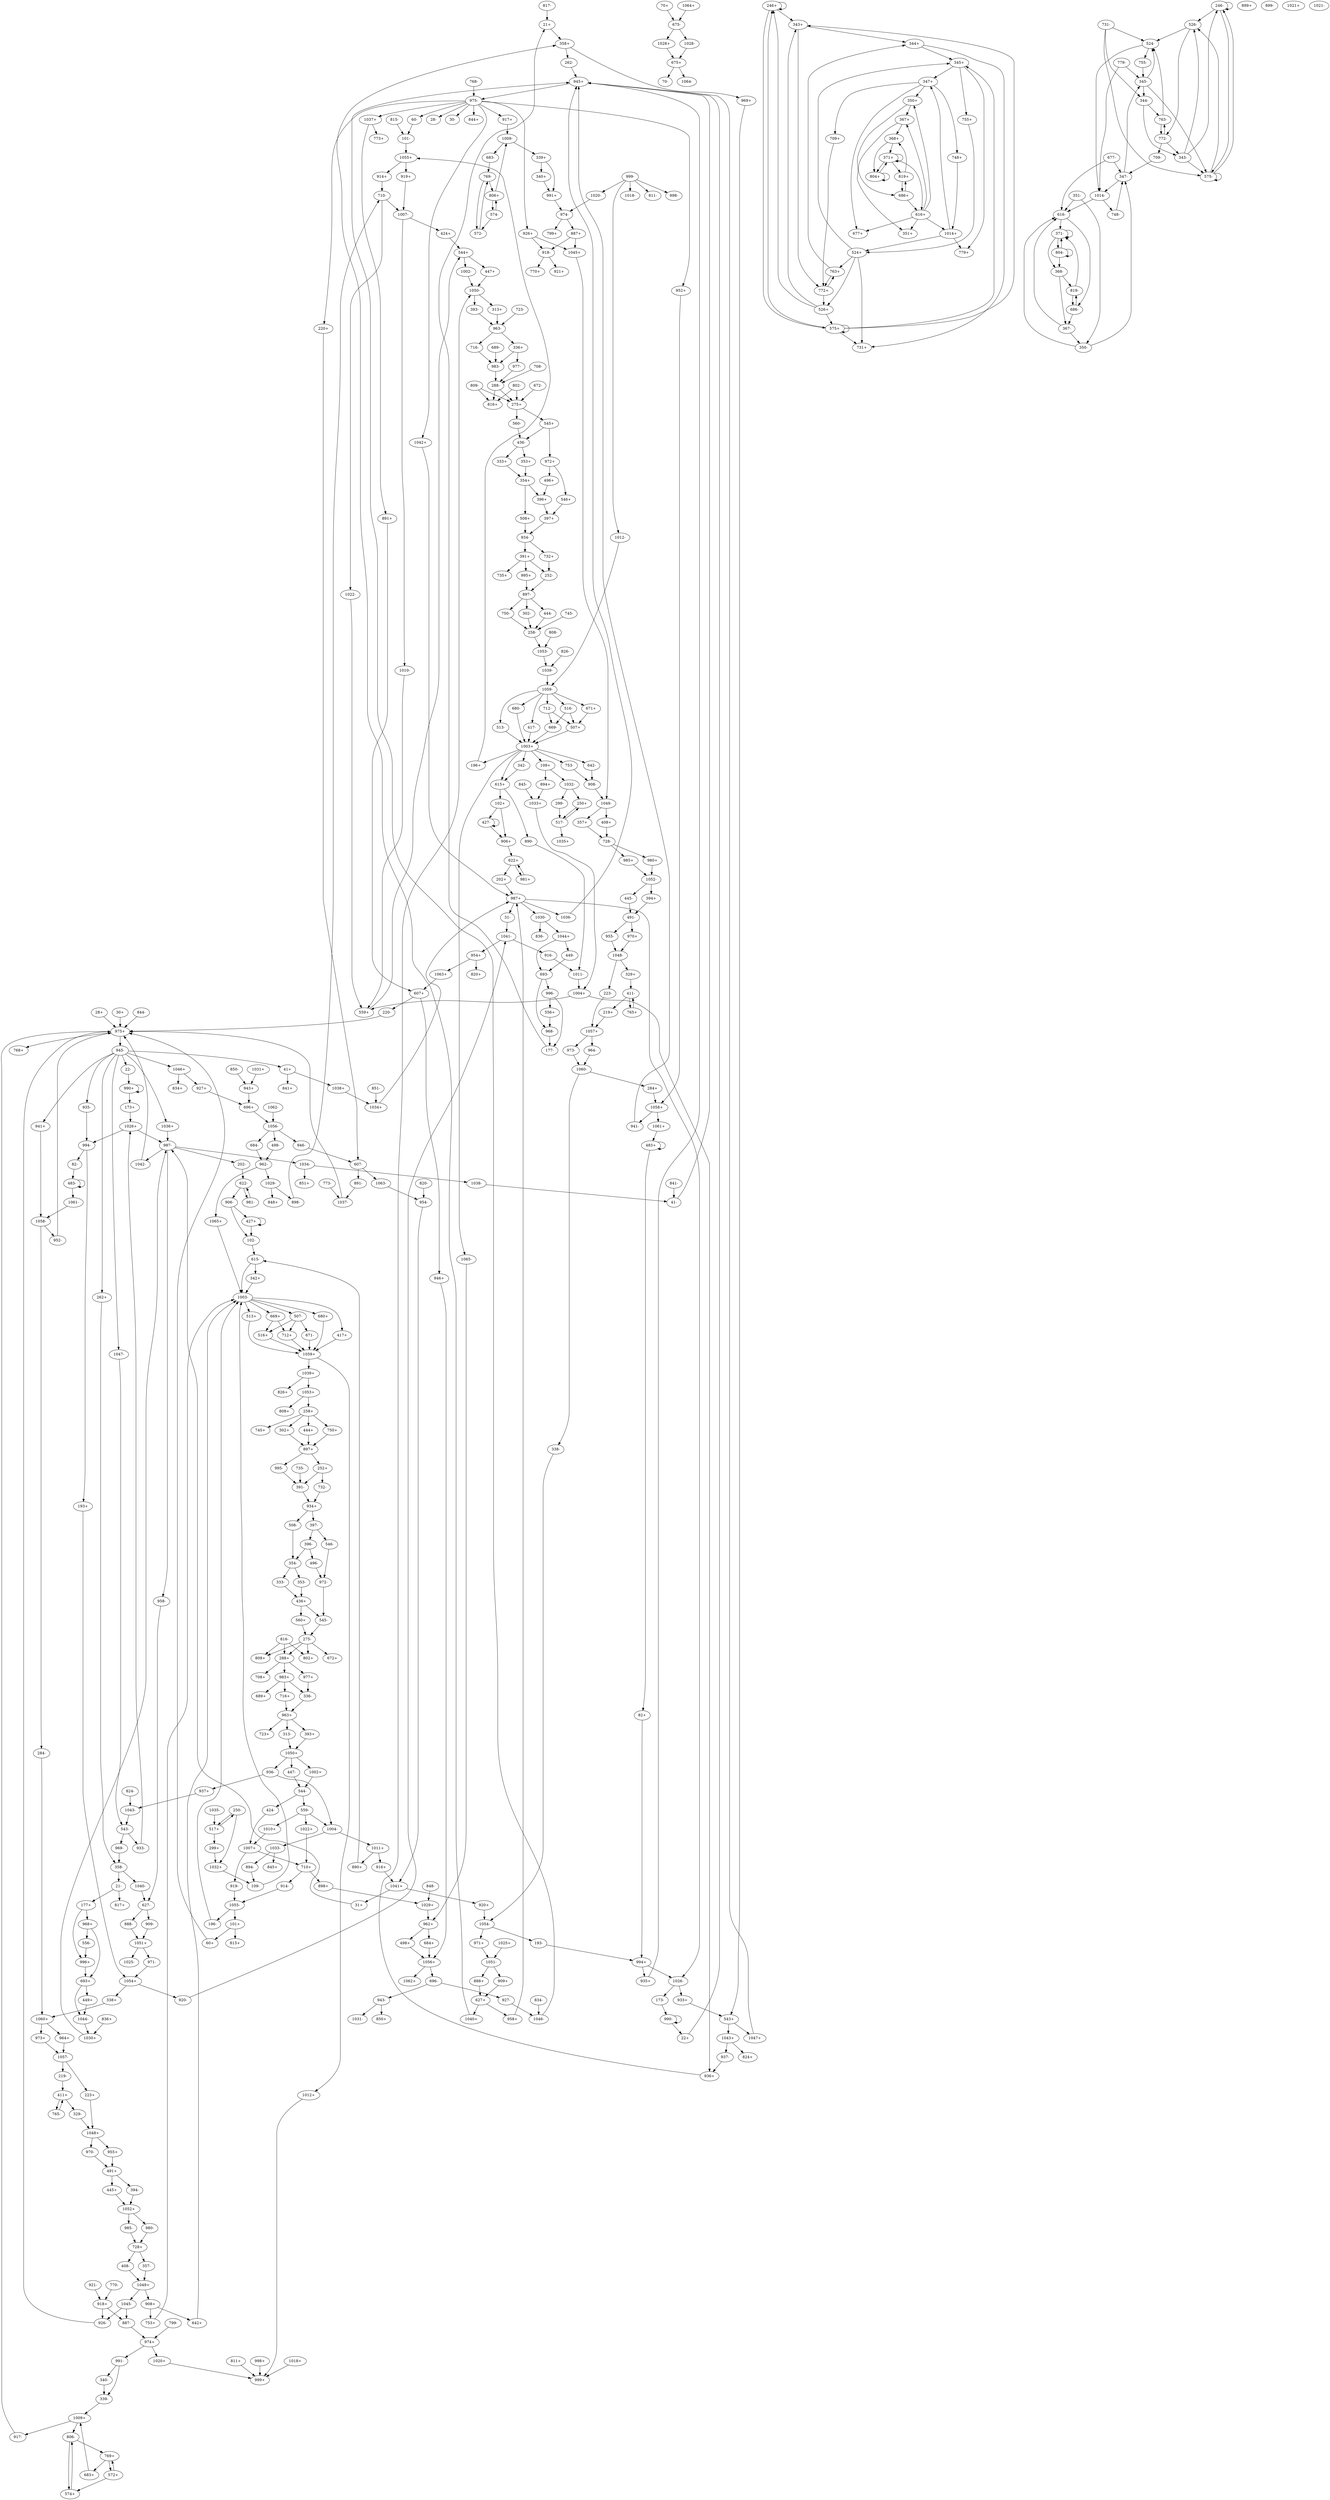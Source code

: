 digraph adj {
graph [k=96]
edge [d=-95]
"21+" [l=53007 C=1890434]
"21-" [l=53007 C=1890434]
"22+" [l=90139 C=2607704]
"22-" [l=90139 C=2607704]
"28+" [l=48884 C=1370904]
"28-" [l=48884 C=1370904]
"30+" [l=26106 C=725198]
"30-" [l=26106 C=725198]
"31+" [l=51885 C=1941957]
"31-" [l=51885 C=1941957]
"41+" [l=38166 C=1432157]
"41-" [l=38166 C=1432157]
"60+" [l=34471 C=1302211]
"60-" [l=34471 C=1302211]
"70+" [l=9150 C=265242]
"70-" [l=9150 C=265242]
"82+" [l=41532 C=1381633]
"82-" [l=41532 C=1381633]
"101+" [l=1276 C=47865]
"101-" [l=1276 C=47865]
"102+" [l=22200 C=797857]
"102-" [l=22200 C=797857]
"109+" [l=350 C=19165]
"109-" [l=350 C=19165]
"173+" [l=39254 C=1178332]
"173-" [l=39254 C=1178332]
"177+" [l=2477 C=88448]
"177-" [l=2477 C=88448]
"193+" [l=44864 C=1351665]
"193-" [l=44864 C=1351665]
"196+" [l=4302 C=156636]
"196-" [l=4302 C=156636]
"202+" [l=14202 C=515195]
"202-" [l=14202 C=515195]
"219+" [l=9313 C=336927]
"219-" [l=9313 C=336927]
"220+" [l=47118 C=1579878]
"220-" [l=47118 C=1579878]
"223+" [l=11473 C=367292]
"223-" [l=11473 C=367292]
"246+" [l=96 C=255]
"246-" [l=96 C=255]
"250+" [l=250 C=4123]
"250-" [l=250 C=4123]
"252+" [l=189 C=6437]
"252-" [l=189 C=6437]
"258+" [l=176 C=18499]
"258-" [l=176 C=18499]
"262+" [l=2547 C=73373]
"262-" [l=2547 C=73373]
"275+" [l=286 C=46417]
"275-" [l=286 C=46417]
"284+" [l=2644 C=95093]
"284-" [l=2644 C=95093]
"288+" [l=219 C=26354]
"288-" [l=219 C=26354]
"299+" [l=256 C=5231]
"299-" [l=256 C=5231]
"302+" [l=191 C=15404]
"302-" [l=191 C=15404]
"313+" [l=191 C=23078]
"313-" [l=191 C=23078]
"329+" [l=5063 C=164733]
"329-" [l=5063 C=164733]
"333+" [l=280 C=15746]
"333-" [l=280 C=15746]
"336+" [l=168 C=18447]
"336-" [l=168 C=18447]
"338+" [l=2241 C=72974]
"338-" [l=2241 C=72974]
"339+" [l=216 C=2535]
"339-" [l=216 C=2535]
"340+" [l=392 C=5524]
"340-" [l=392 C=5524]
"342+" [l=307 C=9457]
"342-" [l=307 C=9457]
"343+" [l=96 C=255]
"343-" [l=96 C=255]
"344+" [l=96 C=255]
"344-" [l=96 C=255]
"345+" [l=96 C=255]
"345-" [l=96 C=255]
"347+" [l=96 C=255]
"347-" [l=96 C=255]
"350+" [l=98 C=765]
"350-" [l=98 C=765]
"351+" [l=139 C=238]
"351-" [l=139 C=238]
"353+" [l=278 C=6239]
"353-" [l=278 C=6239]
"354+" [l=239 C=14249]
"354-" [l=239 C=14249]
"357+" [l=477 C=11357]
"357-" [l=477 C=11357]
"358+" [l=284 C=10398]
"358-" [l=284 C=10398]
"367+" [l=98 C=765]
"367-" [l=98 C=765]
"368+" [l=102 C=1697]
"368-" [l=102 C=1697]
"371+" [l=99 C=840]
"371-" [l=99 C=840]
"391+" [l=156 C=14797]
"391-" [l=156 C=14797]
"393+" [l=191 C=9307]
"393-" [l=191 C=9307]
"394+" [l=1997 C=56787]
"394-" [l=1997 C=56787]
"396+" [l=195 C=11540]
"396-" [l=195 C=11540]
"397+" [l=231 C=25288]
"397-" [l=231 C=25288]
"408+" [l=528 C=12678]
"408-" [l=528 C=12678]
"411+" [l=193 C=5979]
"411-" [l=193 C=5979]
"417+" [l=344 C=11052]
"417-" [l=344 C=11052]
"424+" [l=281 C=5423]
"424-" [l=281 C=5423]
"427+" [l=1881 C=69183]
"427-" [l=1881 C=69183]
"436+" [l=131 C=3670]
"436-" [l=131 C=3670]
"444+" [l=202 C=12619]
"444-" [l=202 C=12619]
"445+" [l=1106 C=33281]
"445-" [l=1106 C=33281]
"447+" [l=191 C=14976]
"447-" [l=191 C=14976]
"449+" [l=246 C=3969]
"449-" [l=246 C=3969]
"483+" [l=203 C=6124]
"483-" [l=203 C=6124]
"491+" [l=152 C=2571]
"491-" [l=152 C=2571]
"496+" [l=181 C=6582]
"496-" [l=181 C=6582]
"498+" [l=191 C=3633]
"498-" [l=191 C=3633]
"507+" [l=176 C=5880]
"507-" [l=176 C=5880]
"508+" [l=342 C=19893]
"508-" [l=342 C=19893]
"513+" [l=326 C=16359]
"513-" [l=326 C=16359]
"516+" [l=164 C=4140]
"516-" [l=164 C=4140]
"517+" [l=155 C=3597]
"517-" [l=155 C=3597]
"524+" [l=96 C=155]
"524-" [l=96 C=155]
"526+" [l=96 C=173]
"526-" [l=96 C=173]
"543+" [l=308 C=17439]
"543-" [l=308 C=17439]
"544+" [l=152 C=9434]
"544-" [l=152 C=9434]
"545+" [l=134 C=7956]
"545-" [l=134 C=7956]
"546+" [l=281 C=14872]
"546-" [l=281 C=14872]
"556+" [l=246 C=4919]
"556-" [l=246 C=4919]
"559+" [l=161 C=10417]
"559-" [l=161 C=10417]
"560+" [l=195 C=3450]
"560-" [l=195 C=3450]
"572+" [l=260 C=2690]
"572-" [l=260 C=2690]
"574+" [l=260 C=2097]
"574-" [l=260 C=2097]
"575+" [l=189 C=4005]
"575-" [l=189 C=4005]
"607+" [l=137 C=2319]
"607-" [l=137 C=2319]
"615+" [l=143 C=3873]
"615-" [l=143 C=3873]
"616+" [l=98 C=436]
"616-" [l=98 C=436]
"622+" [l=131 C=3286]
"622-" [l=131 C=3286]
"627+" [l=165 C=3054]
"627-" [l=165 C=3054]
"642+" [l=191 C=3356]
"642-" [l=191 C=3356]
"669+" [l=176 C=667]
"669-" [l=176 C=667]
"671+" [l=190 C=4564]
"671-" [l=190 C=4564]
"672+" [l=117 C=88]
"672-" [l=117 C=88]
"675+" [l=146 C=3514]
"675-" [l=146 C=3514]
"677+" [l=134 C=252]
"677-" [l=134 C=252]
"680+" [l=246 C=5458]
"680-" [l=246 C=5458]
"683+" [l=189 C=1444]
"683-" [l=189 C=1444]
"684+" [l=191 C=2925]
"684-" [l=191 C=2925]
"686+" [l=175 C=304]
"686-" [l=175 C=304]
"689+" [l=125 C=143]
"689-" [l=125 C=143]
"693+" [l=98 C=110]
"693-" [l=98 C=110]
"696+" [l=212 C=8327]
"696-" [l=212 C=8327]
"708+" [l=133 C=98]
"708-" [l=133 C=98]
"709+" [l=162 C=370]
"709-" [l=162 C=370]
"710+" [l=97 C=111]
"710-" [l=97 C=111]
"712+" [l=176 C=3706]
"712-" [l=176 C=3706]
"716+" [l=191 C=545]
"716-" [l=191 C=545]
"723+" [l=124 C=74]
"723-" [l=124 C=74]
"728+" [l=132 C=2029]
"728-" [l=132 C=2029]
"731+" [l=142 C=3016]
"731-" [l=142 C=3016]
"732+" [l=303 C=5979]
"732-" [l=303 C=5979]
"735+" [l=102 C=15]
"735-" [l=102 C=15]
"745+" [l=128 C=102]
"745-" [l=128 C=102]
"748+" [l=182 C=390]
"748-" [l=182 C=390]
"750+" [l=191 C=288]
"750-" [l=191 C=288]
"753+" [l=191 C=365]
"753-" [l=191 C=365]
"755+" [l=188 C=576]
"755-" [l=188 C=576]
"763+" [l=96 C=3]
"763-" [l=96 C=3]
"765+" [l=183 C=1663]
"765-" [l=183 C=1663]
"768+" [l=114 C=51]
"768-" [l=114 C=51]
"769+" [l=103 C=252]
"769-" [l=103 C=252]
"770+" [l=157 C=173]
"770-" [l=157 C=173]
"772+" [l=150 C=173]
"772-" [l=150 C=173]
"773+" [l=187 C=440]
"773-" [l=187 C=440]
"779+" [l=155 C=340]
"779-" [l=155 C=340]
"799+" [l=110 C=34]
"799-" [l=110 C=34]
"802+" [l=128 C=103]
"802-" [l=128 C=103]
"804+" [l=113 C=40]
"804-" [l=113 C=40]
"806+" [l=104 C=248]
"806-" [l=104 C=248]
"808+" [l=120 C=90]
"808-" [l=120 C=90]
"809+" [l=119 C=78]
"809-" [l=119 C=78]
"811+" [l=111 C=364]
"811-" [l=111 C=364]
"815+" [l=122 C=64]
"815-" [l=122 C=64]
"816+" [l=106 C=34]
"816-" [l=106 C=34]
"817+" [l=123 C=70]
"817-" [l=123 C=70]
"819+" [l=111 C=38]
"819-" [l=111 C=38]
"820+" [l=103 C=18]
"820-" [l=103 C=18]
"824+" [l=140 C=119]
"824-" [l=140 C=119]
"826+" [l=118 C=57]
"826-" [l=118 C=57]
"834+" [l=131 C=142]
"834-" [l=131 C=142]
"836+" [l=163 C=248]
"836-" [l=163 C=248]
"841+" [l=155 C=409]
"841-" [l=155 C=409]
"844+" [l=117 C=53]
"844-" [l=117 C=53]
"845+" [l=126 C=65]
"845-" [l=126 C=65]
"848+" [l=196 C=376]
"848-" [l=196 C=376]
"850+" [l=147 C=178]
"850-" [l=147 C=178]
"851+" [l=128 C=135]
"851-" [l=128 C=135]
"887+" [l=209376 C=5742170]
"887-" [l=209376 C=5742170]
"888+" [l=21865 C=678735]
"888-" [l=21865 C=678735]
"890+" [l=90544 C=3370799]
"890-" [l=90544 C=3370799]
"891+" [l=20063 C=649116]
"891-" [l=20063 C=649116]
"894+" [l=105784 C=3978132]
"894-" [l=105784 C=3978132]
"897+" [l=523 C=106873]
"897-" [l=523 C=106873]
"898+" [l=75740 C=2709329]
"898-" [l=75740 C=2709329]
"899+" [l=120053 C=3344930]
"899-" [l=120053 C=3344930]
"906+" [l=17453 C=653815]
"906-" [l=17453 C=653815]
"908+" [l=21184 C=735067]
"908-" [l=21184 C=735067]
"909+" [l=3227 C=102880]
"909-" [l=3227 C=102880]
"914+" [l=32781 C=1227352]
"914-" [l=32781 C=1227352]
"916+" [l=81373 C=3058103]
"916-" [l=81373 C=3058103]
"917+" [l=61723 C=1713480]
"917-" [l=61723 C=1713480]
"918+" [l=36009 C=960657]
"918-" [l=36009 C=960657]
"919+" [l=26188 C=999214]
"919-" [l=26188 C=999214]
"920+" [l=4215 C=127437]
"920-" [l=4215 C=127437]
"921+" [l=54482 C=1458802]
"921-" [l=54482 C=1458802]
"926+" [l=22845 C=676824]
"926-" [l=22845 C=676824]
"927+" [l=31616 C=1201541]
"927-" [l=31616 C=1201541]
"933+" [l=58615 C=2340307]
"933-" [l=58615 C=2340307]
"934+" [l=426 C=81643]
"934-" [l=426 C=81643]
"935+" [l=9439 C=314995]
"935-" [l=9439 C=314995]
"936+" [l=333 C=15900]
"936-" [l=333 C=15900]
"937+" [l=29707 C=1011045]
"937-" [l=29707 C=1011045]
"941+" [l=22324 C=645723]
"941-" [l=22324 C=645723]
"943+" [l=50197 C=1887848]
"943-" [l=50197 C=1887848]
"945+" [l=356 C=63150]
"945-" [l=356 C=63150]
"946+" [l=11537 C=363442]
"946-" [l=11537 C=363442]
"952+" [l=82230 C=2392414]
"952-" [l=82230 C=2392414]
"954+" [l=51601 C=1632412]
"954-" [l=51601 C=1632412]
"955+" [l=4786 C=170612]
"955-" [l=4786 C=170612]
"958+" [l=48657 C=1526556]
"958-" [l=48657 C=1526556]
"962+" [l=883 C=62946]
"962-" [l=883 C=62946]
"963+" [l=471 C=93290]
"963-" [l=471 C=93290]
"964+" [l=7657 C=247441]
"964-" [l=7657 C=247441]
"968+" [l=218 C=4437]
"968-" [l=218 C=4437]
"969+" [l=3053 C=101752]
"969-" [l=3053 C=101752]
"970+" [l=4863 C=145925]
"970-" [l=4863 C=145925]
"971+" [l=2973 C=93593]
"971-" [l=2973 C=93593]
"972+" [l=287 C=29551]
"972-" [l=287 C=29551]
"973+" [l=6282 C=233328]
"973-" [l=6282 C=233328]
"974+" [l=66736 C=1841448]
"974-" [l=66736 C=1841448]
"975+" [l=389 C=70652]
"975-" [l=389 C=70652]
"977+" [l=325 C=11529]
"977-" [l=325 C=11529]
"980+" [l=1277 C=37469]
"980-" [l=1277 C=37469]
"981+" [l=1264 C=46308]
"981-" [l=1264 C=46308]
"983+" [l=273 C=40595]
"983-" [l=273 C=40595]
"985+" [l=1374 C=45594]
"985-" [l=1374 C=45594]
"987+" [l=177 C=11391]
"987-" [l=177 C=11391]
"990+" [l=436 C=19689]
"990-" [l=436 C=19689]
"991+" [l=2421 C=68383]
"991-" [l=2421 C=68383]
"994+" [l=173 C=7638]
"994-" [l=173 C=7638]
"995+" [l=192 C=19619]
"995-" [l=192 C=19619]
"996+" [l=214 C=4093]
"996-" [l=214 C=4093]
"998+" [l=152 C=762]
"998-" [l=152 C=762]
"999+" [l=125 C=7164]
"999-" [l=125 C=7164]
"1002+" [l=191 C=5213]
"1002-" [l=191 C=5213]
"1003+" [l=131 C=8342]
"1003-" [l=131 C=8342]
"1004+" [l=157 C=6165]
"1004-" [l=157 C=6165]
"1007+" [l=131 C=3962]
"1007-" [l=131 C=3962]
"1009+" [l=140 C=2260]
"1009-" [l=140 C=2260]
"1010+" [l=217 C=4814]
"1010-" [l=217 C=4814]
"1011+" [l=206 C=4867]
"1011-" [l=206 C=4867]
"1012+" [l=188 C=676]
"1012-" [l=188 C=676]
"1014+" [l=98 C=430]
"1014-" [l=98 C=430]
"1018+" [l=113 C=800]
"1018-" [l=113 C=800]
"1020+" [l=189 C=821]
"1020-" [l=189 C=821]
"1021+" [l=126 C=7242]
"1021-" [l=126 C=7242]
"1022+" [l=212 C=6625]
"1022-" [l=212 C=6625]
"1025+" [l=16766 C=514697]
"1025-" [l=16766 C=514697]
"1026+" [l=113 C=2491]
"1026-" [l=113 C=2491]
"1028+" [l=1941 C=59041]
"1028-" [l=1941 C=59041]
"1029+" [l=146791 C=5354006]
"1029-" [l=146791 C=5354006]
"1030+" [l=268273 C=9739814]
"1030-" [l=268273 C=9739814]
"1031+" [l=101714 C=3778558]
"1031-" [l=101714 C=3778558]
"1032+" [l=192717 C=7190025]
"1032-" [l=192717 C=7190025]
"1033+" [l=43734 C=1633226]
"1033-" [l=43734 C=1633226]
"1034+" [l=61726 C=2337519]
"1034-" [l=61726 C=2337519]
"1035+" [l=172481 C=6435395]
"1035-" [l=172481 C=6435395]
"1036+" [l=75544 C=2379474]
"1036-" [l=75544 C=2379474]
"1037+" [l=126511 C=4169438]
"1037-" [l=126511 C=4169438]
"1038+" [l=225065 C=8476738]
"1038-" [l=225065 C=8476738]
"1039+" [l=810 C=176459]
"1039-" [l=810 C=176459]
"1040+" [l=37348 C=1111486]
"1040-" [l=37348 C=1111486]
"1041+" [l=6142 C=420109]
"1041-" [l=6142 C=420109]
"1042+" [l=147541 C=5443491]
"1042-" [l=147541 C=5443491]
"1043+" [l=46234 C=1606563]
"1043-" [l=46234 C=1606563]
"1044+" [l=75517 C=2719051]
"1044-" [l=75517 C=2719051]
"1045+" [l=51540 C=1563946]
"1045-" [l=51540 C=1563946]
"1046+" [l=22798 C=835553]
"1046-" [l=22798 C=835553]
"1047+" [l=303326 C=10360232]
"1047-" [l=303326 C=10360232]
"1048+" [l=1649 C=83701]
"1048-" [l=1649 C=83701]
"1049+" [l=4635 C=265234]
"1049-" [l=4635 C=265234]
"1050+" [l=366 C=65473]
"1050-" [l=366 C=65473]
"1051+" [l=635 C=28932]
"1051-" [l=635 C=28932]
"1052+" [l=2563 C=146500]
"1052-" [l=2563 C=146500]
"1053+" [l=603 C=122781]
"1053-" [l=603 C=122781]
"1054+" [l=485 C=21384]
"1054-" [l=485 C=21384]
"1055+" [l=1163 C=59826]
"1055-" [l=1163 C=59826]
"1056+" [l=2039 C=196555]
"1056-" [l=2039 C=196555]
"1057+" [l=814 C=43363]
"1057-" [l=814 C=43363]
"1058+" [l=343 C=11938]
"1058-" [l=343 C=11938]
"1059+" [l=386 C=69312]
"1059-" [l=386 C=69312]
"1060+" [l=2241 C=131726]
"1060-" [l=2241 C=131726]
"1061+" [l=101739 C=3414872]
"1061-" [l=101739 C=3414872]
"1062+" [l=73833 C=2393604]
"1062-" [l=73833 C=2393604]
"1063+" [l=127172 C=4171616]
"1063-" [l=127172 C=4171616]
"1064+" [l=191761 C=5885626]
"1064-" [l=191761 C=5885626]
"1065+" [l=45253 C=1724496]
"1065-" [l=45253 C=1724496]
"21+" -> "358+"
"21-" -> "177+"
"21-" -> "817+"
"22+" -> "945+" [d=-92]
"22-" -> "990+"
"28+" -> "975+" [d=-30]
"30+" -> "975+" [d=-30]
"31+" -> "987-" [d=-76]
"31-" -> "1041-"
"41+" -> "841+"
"41+" -> "1038+"
"41-" -> "945+" [d=-91]
"60+" -> "975+" [d=-31]
"60-" -> "101-"
"70+" -> "675-"
"82+" -> "994+"
"82-" -> "483-"
"101+" -> "60+"
"101+" -> "815+"
"101-" -> "1055+"
"102+" -> "427-"
"102+" -> "906+"
"102-" -> "615-"
"109+" -> "894+"
"109+" -> "1032-"
"109-" -> "1003-" [d=-89]
"173+" -> "1026+"
"173-" -> "990-"
"177+" -> "968+"
"177+" -> "996+" [d=-91]
"177-" -> "21+"
"193+" -> "1054+"
"193-" -> "994+"
"196+" -> "1055+"
"196-" -> "1003-" [d=-87]
"202+" -> "987+" [d=-93]
"202-" -> "622-"
"219+" -> "1057+"
"219-" -> "411+"
"220+" -> "607-"
"220-" -> "975+" [d=-30]
"223+" -> "1048+"
"223-" -> "1057+"
"246+" -> "246+"
"246+" -> "343+"
"246+" -> "575+"
"246-" -> "246-"
"246-" -> "526-"
"246-" -> "575-" [d=-93]
"250+" -> "517-"
"250-" -> "517+" [d=-78]
"250-" -> "1032+" [d=-89]
"252+" -> "732-"
"252+" -> "391-" [d=-49]
"252-" -> "897-"
"258+" -> "745+"
"258+" -> "444+" [d=-36]
"258+" -> "302+" [d=-18]
"258+" -> "750+" [d=-18]
"258-" -> "1053-"
"262+" -> "358-"
"262-" -> "945+" [d=-91]
"275+" -> "545+"
"275+" -> "560-"
"275-" -> "672+"
"275-" -> "288+" [d=-93]
"275-" -> "802+" [d=-93]
"275-" -> "809+" [d=-93]
"284+" -> "1058+"
"284-" -> "1060+"
"288+" -> "977+"
"288+" -> "708+" [d=-66]
"288+" -> "983+" [d=-66]
"288-" -> "816+"
"288-" -> "275+" [d=-93]
"299+" -> "1032+"
"299-" -> "517-"
"302+" -> "897+" [d=-18]
"302-" -> "258-" [d=-18]
"313+" -> "963-" [d=-94]
"313-" -> "1050+"
"329+" -> "411-"
"329-" -> "1048+"
"333+" -> "354+"
"333-" -> "436+"
"336+" -> "977-"
"336+" -> "983-" [d=-72]
"336-" -> "963+"
"338+" -> "1060+"
"338-" -> "1054-"
"339+" -> "340+"
"339+" -> "991+" [d=-87]
"339-" -> "1009+"
"340+" -> "991+"
"340-" -> "339-"
"342+" -> "1003-" [d=-93]
"342-" -> "615+"
"343+" -> "344+"
"343+" -> "772+" [d=-55]
"343-" -> "246-"
"343-" -> "526-"
"343-" -> "575-" [d=-93]
"344+" -> "345+"
"344+" -> "731+"
"344-" -> "343-"
"344-" -> "763-"
"345+" -> "755+"
"345+" -> "347+" [d=-92]
"345+" -> "779+" [d=-92]
"345-" -> "344-"
"345-" -> "575-" [d=-93]
"345-" -> "524-" [d=-93]
"347+" -> "709+"
"347+" -> "748+" [d=-93]
"347+" -> "350+" [d=-92]
"347+" -> "677+" [d=-92]
"347-" -> "345-" [d=-92]
"347-" -> "1014-" [d=-89]
"350+" -> "351+"
"350+" -> "367+"
"350-" -> "347-" [d=-92]
"350-" -> "616-" [d=-82]
"351-" -> "350-"
"351-" -> "616-" [d=-82]
"353+" -> "354+"
"353-" -> "436+"
"354+" -> "508+"
"354+" -> "396+" [d=-82]
"354-" -> "333-"
"354-" -> "353-"
"357+" -> "728-"
"357-" -> "1049+"
"358+" -> "262-"
"358+" -> "969+"
"358-" -> "21-"
"358-" -> "1040-"
"367+" -> "368+"
"367+" -> "686+"
"367-" -> "350-"
"367-" -> "616-" [d=-82]
"368+" -> "371+" [d=-91]
"368+" -> "804+" [d=-17]
"368-" -> "367-"
"368-" -> "819-"
"371+" -> "804+" [d=-17]
"371+" -> "371+" [d=-30]
"371+" -> "616+" [d=-46]
"371+" -> "819+" [d=-46]
"371-" -> "368-" [d=-91]
"371-" -> "804-" [d=-91]
"371-" -> "371-" [d=-30]
"391+" -> "735+"
"391+" -> "995+" [d=-52]
"391+" -> "252-" [d=-49]
"391-" -> "934+"
"393+" -> "1050+"
"393-" -> "963-" [d=-94]
"394+" -> "491-"
"394-" -> "1052+"
"396+" -> "397+"
"396-" -> "496-"
"396-" -> "354-" [d=-82]
"397+" -> "934-"
"397-" -> "396-"
"397-" -> "546-"
"408+" -> "728-"
"408-" -> "1049+"
"411+" -> "329-"
"411+" -> "765-"
"411-" -> "219+"
"411-" -> "765+"
"417+" -> "1059+" [d=-93]
"417-" -> "1003+" [d=-87]
"424+" -> "544+"
"424-" -> "1007+"
"427+" -> "102-"
"427+" -> "427+"
"427-" -> "427-"
"427-" -> "906+"
"436+" -> "560+"
"436+" -> "545-" [d=-34]
"436-" -> "333+"
"436-" -> "353+"
"444+" -> "897+"
"444-" -> "258-" [d=-36]
"445+" -> "1052+"
"445-" -> "491-"
"447+" -> "1050-" [d=-76]
"447-" -> "544-"
"449+" -> "1044-"
"449-" -> "693-"
"483+" -> "82+"
"483+" -> "483+" [d=-14]
"483-" -> "483-" [d=-14]
"483-" -> "1061-"
"491+" -> "394-"
"491+" -> "445+"
"491-" -> "955-"
"491-" -> "970+"
"496+" -> "396+"
"496-" -> "972-"
"498+" -> "1056+" [d=-91]
"498-" -> "962-"
"507+" -> "1003+" [d=-21]
"507-" -> "516+" [d=-80]
"507-" -> "671-" [d=-87]
"507-" -> "712+" [d=-80]
"508+" -> "934-"
"508-" -> "354-"
"513+" -> "1059+" [d=-75]
"513-" -> "1003+" [d=-87]
"516+" -> "1059+" [d=-75]
"516-" -> "507+" [d=-80]
"516-" -> "669-" [d=-80]
"517+" -> "250-"
"517+" -> "299+"
"517-" -> "250+" [d=-78]
"517-" -> "1035+"
"524+" -> "526+" [d=-94]
"524+" -> "763+" [d=-94]
"524+" -> "345+" [d=-93]
"524+" -> "731+" [d=-93]
"524-" -> "755-"
"524-" -> "1014-" [d=-92]
"526+" -> "246+"
"526+" -> "343+"
"526+" -> "575+"
"526-" -> "772-"
"526-" -> "524-" [d=-94]
"543+" -> "1043+"
"543+" -> "1047+"
"543-" -> "933-"
"543-" -> "969-"
"544+" -> "447+"
"544+" -> "1002-"
"544-" -> "424-"
"544-" -> "559-"
"545+" -> "972+"
"545+" -> "436-" [d=-34]
"545-" -> "275-"
"546+" -> "397+"
"546-" -> "972-"
"556+" -> "968-"
"556-" -> "996+"
"559+" -> "544+"
"559-" -> "1010+"
"559-" -> "1004-" [d=-57]
"559-" -> "1022+" [d=-57]
"560+" -> "275-"
"560-" -> "436-"
"572+" -> "574+" [d=-94]
"572+" -> "769+" [d=-94]
"572-" -> "769-"
"574+" -> "806-"
"574-" -> "572-" [d=-94]
"574-" -> "806+" [d=-94]
"575+" -> "345+" [d=-93]
"575+" -> "731+" [d=-93]
"575+" -> "246+" [d=-93]
"575+" -> "343+" [d=-93]
"575+" -> "575+" [d=-93]
"575-" -> "246-"
"575-" -> "526-"
"575-" -> "575-" [d=-93]
"607+" -> "220-"
"607+" -> "946+"
"607-" -> "891-"
"607-" -> "1063-"
"615+" -> "102+"
"615+" -> "890-"
"615-" -> "342+"
"615-" -> "1003-" [d=-18]
"616+" -> "1014+" [d=-91]
"616+" -> "350+" [d=-82]
"616+" -> "677+" [d=-82]
"616+" -> "351+" [d=-82]
"616+" -> "367+" [d=-82]
"616-" -> "686-"
"616-" -> "371-" [d=-46]
"622+" -> "202+"
"622+" -> "981+"
"622-" -> "906-"
"622-" -> "981-"
"627+" -> "958+"
"627+" -> "1040+"
"627-" -> "888-"
"627-" -> "909-"
"642+" -> "1003-" [d=-81]
"642-" -> "908-"
"669+" -> "712+" [d=-80]
"669+" -> "516+" [d=-80]
"669-" -> "1003+" [d=-21]
"671+" -> "507+" [d=-87]
"671-" -> "1059+" [d=-93]
"672-" -> "275+"
"675+" -> "70-"
"675+" -> "1064-"
"675-" -> "1028+"
"675-" -> "1028-"
"677-" -> "347-" [d=-92]
"677-" -> "616-" [d=-82]
"680+" -> "1059+" [d=-93]
"680-" -> "1003+" [d=-92]
"683+" -> "1009+"
"683-" -> "769-"
"684+" -> "1056+" [d=-91]
"684-" -> "962-"
"686+" -> "616+"
"686+" -> "819+"
"686-" -> "367-"
"686-" -> "819-"
"689-" -> "983-" [d=-82]
"693+" -> "449+"
"693+" -> "1044-" [d=-83]
"693-" -> "968-"
"693-" -> "996-"
"696+" -> "1056-"
"696-" -> "927-"
"696-" -> "943-"
"708-" -> "288-" [d=-66]
"709+" -> "772+" [d=-54]
"709-" -> "347-"
"710+" -> "898+"
"710+" -> "914-"
"710-" -> "1007-"
"710-" -> "1022-"
"712+" -> "1059+" [d=-84]
"712-" -> "669-" [d=-80]
"712-" -> "507+" [d=-80]
"716+" -> "963+"
"716-" -> "983-"
"723-" -> "963-"
"728+" -> "357-"
"728+" -> "408-"
"728-" -> "980+"
"728-" -> "985+"
"731-" -> "344-"
"731-" -> "575-" [d=-93]
"731-" -> "524-" [d=-93]
"732+" -> "252-"
"732-" -> "934+"
"735-" -> "391-"
"745-" -> "258-"
"748+" -> "1014+"
"748-" -> "347-" [d=-93]
"750+" -> "897+" [d=-18]
"750-" -> "258-" [d=-18]
"753+" -> "1003-" [d=-81]
"753-" -> "908-"
"755+" -> "524+"
"755-" -> "345-"
"763+" -> "344+"
"763+" -> "772+" [d=-55]
"763-" -> "772-"
"763-" -> "524-" [d=-94]
"765+" -> "411-"
"765-" -> "411+"
"768-" -> "975-"
"769+" -> "572+"
"769+" -> "683+"
"769-" -> "572-" [d=-94]
"769-" -> "806+" [d=-94]
"770-" -> "918+"
"772+" -> "526+"
"772+" -> "763+"
"772-" -> "709-" [d=-54]
"772-" -> "343-" [d=-55]
"772-" -> "763-" [d=-55]
"773-" -> "1037-"
"779-" -> "345-" [d=-92]
"779-" -> "1014-" [d=-89]
"799-" -> "974+"
"802-" -> "816+"
"802-" -> "275+" [d=-93]
"804+" -> "371+" [d=-91]
"804+" -> "804+" [d=-17]
"804-" -> "371-" [d=-17]
"804-" -> "368-" [d=-17]
"804-" -> "804-" [d=-17]
"806+" -> "574-"
"806+" -> "1009-" [d=-78]
"806-" -> "769+" [d=-94]
"806-" -> "574+" [d=-94]
"808-" -> "1053-"
"809-" -> "816+"
"809-" -> "275+" [d=-93]
"811+" -> "999+" [d=-93]
"815-" -> "101-"
"816-" -> "288+"
"816-" -> "802+"
"816-" -> "809+"
"817-" -> "21+"
"819+" -> "368+"
"819+" -> "686+"
"819-" -> "686-"
"819-" -> "371-" [d=-46]
"820-" -> "954-"
"824-" -> "1043-"
"826-" -> "1039-"
"834-" -> "1046-"
"836+" -> "1030+"
"841-" -> "41-"
"844-" -> "975+"
"845-" -> "1033+"
"848-" -> "1029+"
"850-" -> "943+"
"851-" -> "1034+"
"887+" -> "918-"
"887+" -> "1045+"
"887-" -> "974+"
"888+" -> "627+"
"888-" -> "1051+"
"890+" -> "615-"
"890-" -> "1011-"
"891+" -> "607+"
"891-" -> "1037-"
"894+" -> "1033+"
"894-" -> "109-"
"897+" -> "252+"
"897+" -> "995-"
"897-" -> "444-"
"897-" -> "302-" [d=-18]
"897-" -> "750-" [d=-18]
"898+" -> "1029+"
"898-" -> "710-"
"906+" -> "622+"
"906-" -> "102-"
"906-" -> "427+"
"908+" -> "642+"
"908+" -> "753+"
"908-" -> "1049-"
"909+" -> "627+"
"909-" -> "1051+"
"914+" -> "710-"
"914-" -> "1055-"
"916+" -> "1041+"
"916-" -> "1011-"
"917+" -> "1009-"
"917-" -> "975+" [d=-30]
"918+" -> "887-"
"918+" -> "926-"
"918-" -> "770+"
"918-" -> "921+"
"919+" -> "1007-"
"919-" -> "1055-"
"920+" -> "1054-"
"920-" -> "1041-"
"921-" -> "918+"
"926+" -> "918-"
"926+" -> "1045+"
"926-" -> "975+" [d=-30]
"927+" -> "696+"
"927-" -> "1046-"
"933+" -> "543+"
"933-" -> "1026+"
"934+" -> "397-"
"934+" -> "508-"
"934-" -> "391+"
"934-" -> "732+"
"935+" -> "945+" [d=-91]
"935-" -> "994-"
"936+" -> "1050-"
"936-" -> "937+"
"936-" -> "1004-" [d=-57]
"937+" -> "1043-"
"937-" -> "936+"
"941+" -> "1058-"
"941-" -> "945+" [d=-89]
"943+" -> "696+"
"943-" -> "850+"
"943-" -> "1031-"
"945+" -> "975-"
"945-" -> "22-" [d=-92]
"945-" -> "41+" [d=-91]
"945-" -> "262+" [d=-91]
"945-" -> "935-" [d=-91]
"945-" -> "941+" [d=-89]
"945-" -> "1036+" [d=-89]
"945-" -> "1046+"
"945-" -> "1047-" [d=-91]
"946+" -> "1056+"
"946-" -> "607-"
"952+" -> "1058+"
"952-" -> "975+" [d=-30]
"954+" -> "820+"
"954+" -> "1063+"
"954-" -> "1041+"
"955+" -> "491+"
"955-" -> "1048-"
"958+" -> "987+" [d=-85]
"958-" -> "627-"
"962+" -> "498+"
"962+" -> "684+"
"962-" -> "1029-"
"962-" -> "1065+"
"963+" -> "723+"
"963+" -> "313-" [d=-94]
"963+" -> "393+" [d=-94]
"963-" -> "336+"
"963-" -> "716-"
"964+" -> "1057-"
"964-" -> "1060-"
"968+" -> "556-"
"968+" -> "693+"
"968-" -> "177-"
"969+" -> "543+"
"969-" -> "358-"
"970+" -> "1048-"
"970-" -> "491+"
"971+" -> "1051-"
"971-" -> "1054+"
"972+" -> "496+"
"972+" -> "546+"
"972-" -> "545-"
"973+" -> "1057-"
"973-" -> "1060-"
"974+" -> "991-"
"974+" -> "1020+"
"974-" -> "799+"
"974-" -> "887+"
"975+" -> "768+"
"975+" -> "945-"
"975-" -> "844+"
"975-" -> "220+" [d=-30]
"975-" -> "926+" [d=-30]
"975-" -> "60-" [d=-31]
"975-" -> "28-" [d=-30]
"975-" -> "952+" [d=-30]
"975-" -> "30-" [d=-30]
"975-" -> "917+" [d=-30]
"975-" -> "1037+" [d=-31]
"975-" -> "1042+" [d=-30]
"977+" -> "336-"
"977-" -> "288-"
"980+" -> "1052-"
"980-" -> "728+"
"981+" -> "622+"
"981-" -> "622-"
"983+" -> "716+"
"983+" -> "689+" [d=-82]
"983+" -> "336-" [d=-72]
"983-" -> "288-" [d=-66]
"985+" -> "1052-"
"985-" -> "728+"
"987+" -> "1026-"
"987+" -> "31-" [d=-76]
"987+" -> "1030-" [d=-77]
"987+" -> "1036-" [d=-76]
"987-" -> "202-" [d=-93]
"987-" -> "958-" [d=-85]
"987-" -> "1034-"
"987-" -> "1042-" [d=-85]
"990+" -> "173+"
"990+" -> "990+" [d=-68]
"990-" -> "22+"
"990-" -> "990-" [d=-68]
"991+" -> "974-"
"991-" -> "340-"
"991-" -> "339-" [d=-87]
"994+" -> "935+"
"994+" -> "1026-"
"994-" -> "82-"
"994-" -> "193+"
"995+" -> "897-"
"995-" -> "391-" [d=-52]
"996+" -> "693+"
"996-" -> "556+"
"996-" -> "177-" [d=-91]
"998+" -> "999+"
"999-" -> "998-"
"999-" -> "1018-"
"999-" -> "1020-" [d=-94]
"999-" -> "811-" [d=-93]
"999-" -> "1012-" [d=-93]
"1002+" -> "544-"
"1002-" -> "1050-" [d=-76]
"1003+" -> "342-" [d=-93]
"1003+" -> "109+" [d=-89]
"1003+" -> "615+" [d=-18]
"1003+" -> "196+" [d=-87]
"1003+" -> "642-" [d=-81]
"1003+" -> "753-" [d=-81]
"1003+" -> "1065-" [d=-94]
"1003-" -> "680+" [d=-92]
"1003-" -> "417+" [d=-87]
"1003-" -> "513+" [d=-87]
"1003-" -> "507-" [d=-21]
"1003-" -> "669+" [d=-21]
"1004+" -> "936+" [d=-57]
"1004+" -> "559+" [d=-57]
"1004-" -> "1011+"
"1004-" -> "1033-"
"1007+" -> "919-"
"1007+" -> "710+"
"1007-" -> "424+"
"1007-" -> "1010-"
"1009+" -> "917-"
"1009+" -> "806-" [d=-78]
"1009-" -> "339+"
"1009-" -> "683-"
"1010+" -> "1007+"
"1010-" -> "559+"
"1011+" -> "890+"
"1011+" -> "916+"
"1011-" -> "1004+"
"1012+" -> "999+" [d=-93]
"1012-" -> "1059-"
"1014+" -> "524+" [d=-92]
"1014+" -> "347+" [d=-89]
"1014+" -> "779+" [d=-89]
"1014-" -> "748-"
"1014-" -> "616-" [d=-91]
"1018+" -> "999+"
"1020+" -> "999+" [d=-94]
"1020-" -> "974-"
"1022+" -> "710+"
"1022-" -> "559+" [d=-57]
"1025+" -> "1051-"
"1026+" -> "987-"
"1026+" -> "994-"
"1026-" -> "173-"
"1026-" -> "933+"
"1028+" -> "675+"
"1028-" -> "675+"
"1029+" -> "962+"
"1029-" -> "848+"
"1029-" -> "898-"
"1030+" -> "987-" [d=-77]
"1030-" -> "836-"
"1030-" -> "1044+"
"1031+" -> "943+"
"1032+" -> "109-"
"1032-" -> "299-"
"1032-" -> "250+" [d=-89]
"1033+" -> "1004+"
"1033-" -> "845+"
"1033-" -> "894-"
"1034+" -> "987+"
"1034-" -> "851+"
"1034-" -> "1038-"
"1035-" -> "517+"
"1036+" -> "987-" [d=-76]
"1036-" -> "945+" [d=-89]
"1037+" -> "773+"
"1037+" -> "891+"
"1037-" -> "975+" [d=-31]
"1038+" -> "1034+"
"1038-" -> "41-"
"1039+" -> "826+"
"1039+" -> "1053+"
"1039-" -> "1059-"
"1040+" -> "358+"
"1040-" -> "627-"
"1041+" -> "31+"
"1041+" -> "920+"
"1041-" -> "916-"
"1041-" -> "954+"
"1042+" -> "987+" [d=-85]
"1042-" -> "975+" [d=-30]
"1043+" -> "824+"
"1043+" -> "937-"
"1043-" -> "543-"
"1044+" -> "449-"
"1044+" -> "693-" [d=-83]
"1044-" -> "1030+"
"1045+" -> "1049-"
"1045-" -> "887-"
"1045-" -> "926-"
"1046+" -> "834+"
"1046+" -> "927+"
"1046-" -> "945+"
"1047+" -> "945+" [d=-91]
"1047-" -> "543-"
"1048+" -> "955+"
"1048+" -> "970-"
"1048-" -> "223-"
"1048-" -> "329+"
"1049+" -> "908+"
"1049+" -> "1045-"
"1049-" -> "357+"
"1049-" -> "408+"
"1050+" -> "936-"
"1050+" -> "447-" [d=-76]
"1050+" -> "1002+" [d=-76]
"1050-" -> "313+"
"1050-" -> "393-"
"1051+" -> "971-"
"1051+" -> "1025-"
"1051-" -> "888+"
"1051-" -> "909+"
"1052+" -> "980-"
"1052+" -> "985-"
"1052-" -> "394+"
"1052-" -> "445-"
"1053+" -> "258+"
"1053+" -> "808+"
"1053-" -> "1039-"
"1054+" -> "338+"
"1054+" -> "920-"
"1054-" -> "193-"
"1054-" -> "971+"
"1055+" -> "914+"
"1055+" -> "919+"
"1055-" -> "101+"
"1055-" -> "196-"
"1056+" -> "696-"
"1056+" -> "1062+"
"1056-" -> "946-"
"1056-" -> "498-" [d=-91]
"1056-" -> "684-" [d=-91]
"1057+" -> "964-"
"1057+" -> "973-"
"1057-" -> "219-"
"1057-" -> "223+"
"1058+" -> "941-"
"1058+" -> "1061+"
"1058-" -> "284-"
"1058-" -> "952-"
"1059+" -> "1012+"
"1059+" -> "1039+"
"1059-" -> "417-" [d=-93]
"1059-" -> "671+" [d=-93]
"1059-" -> "680-" [d=-93]
"1059-" -> "712-" [d=-84]
"1059-" -> "513-" [d=-75]
"1059-" -> "516-" [d=-75]
"1060+" -> "964+"
"1060+" -> "973+"
"1060-" -> "284+"
"1060-" -> "338-"
"1061+" -> "483+"
"1061-" -> "1058-"
"1062-" -> "1056-"
"1063+" -> "607+"
"1063-" -> "954-"
"1064+" -> "675-"
"1065+" -> "1003-" [d=-94]
"1065-" -> "962+"
}
